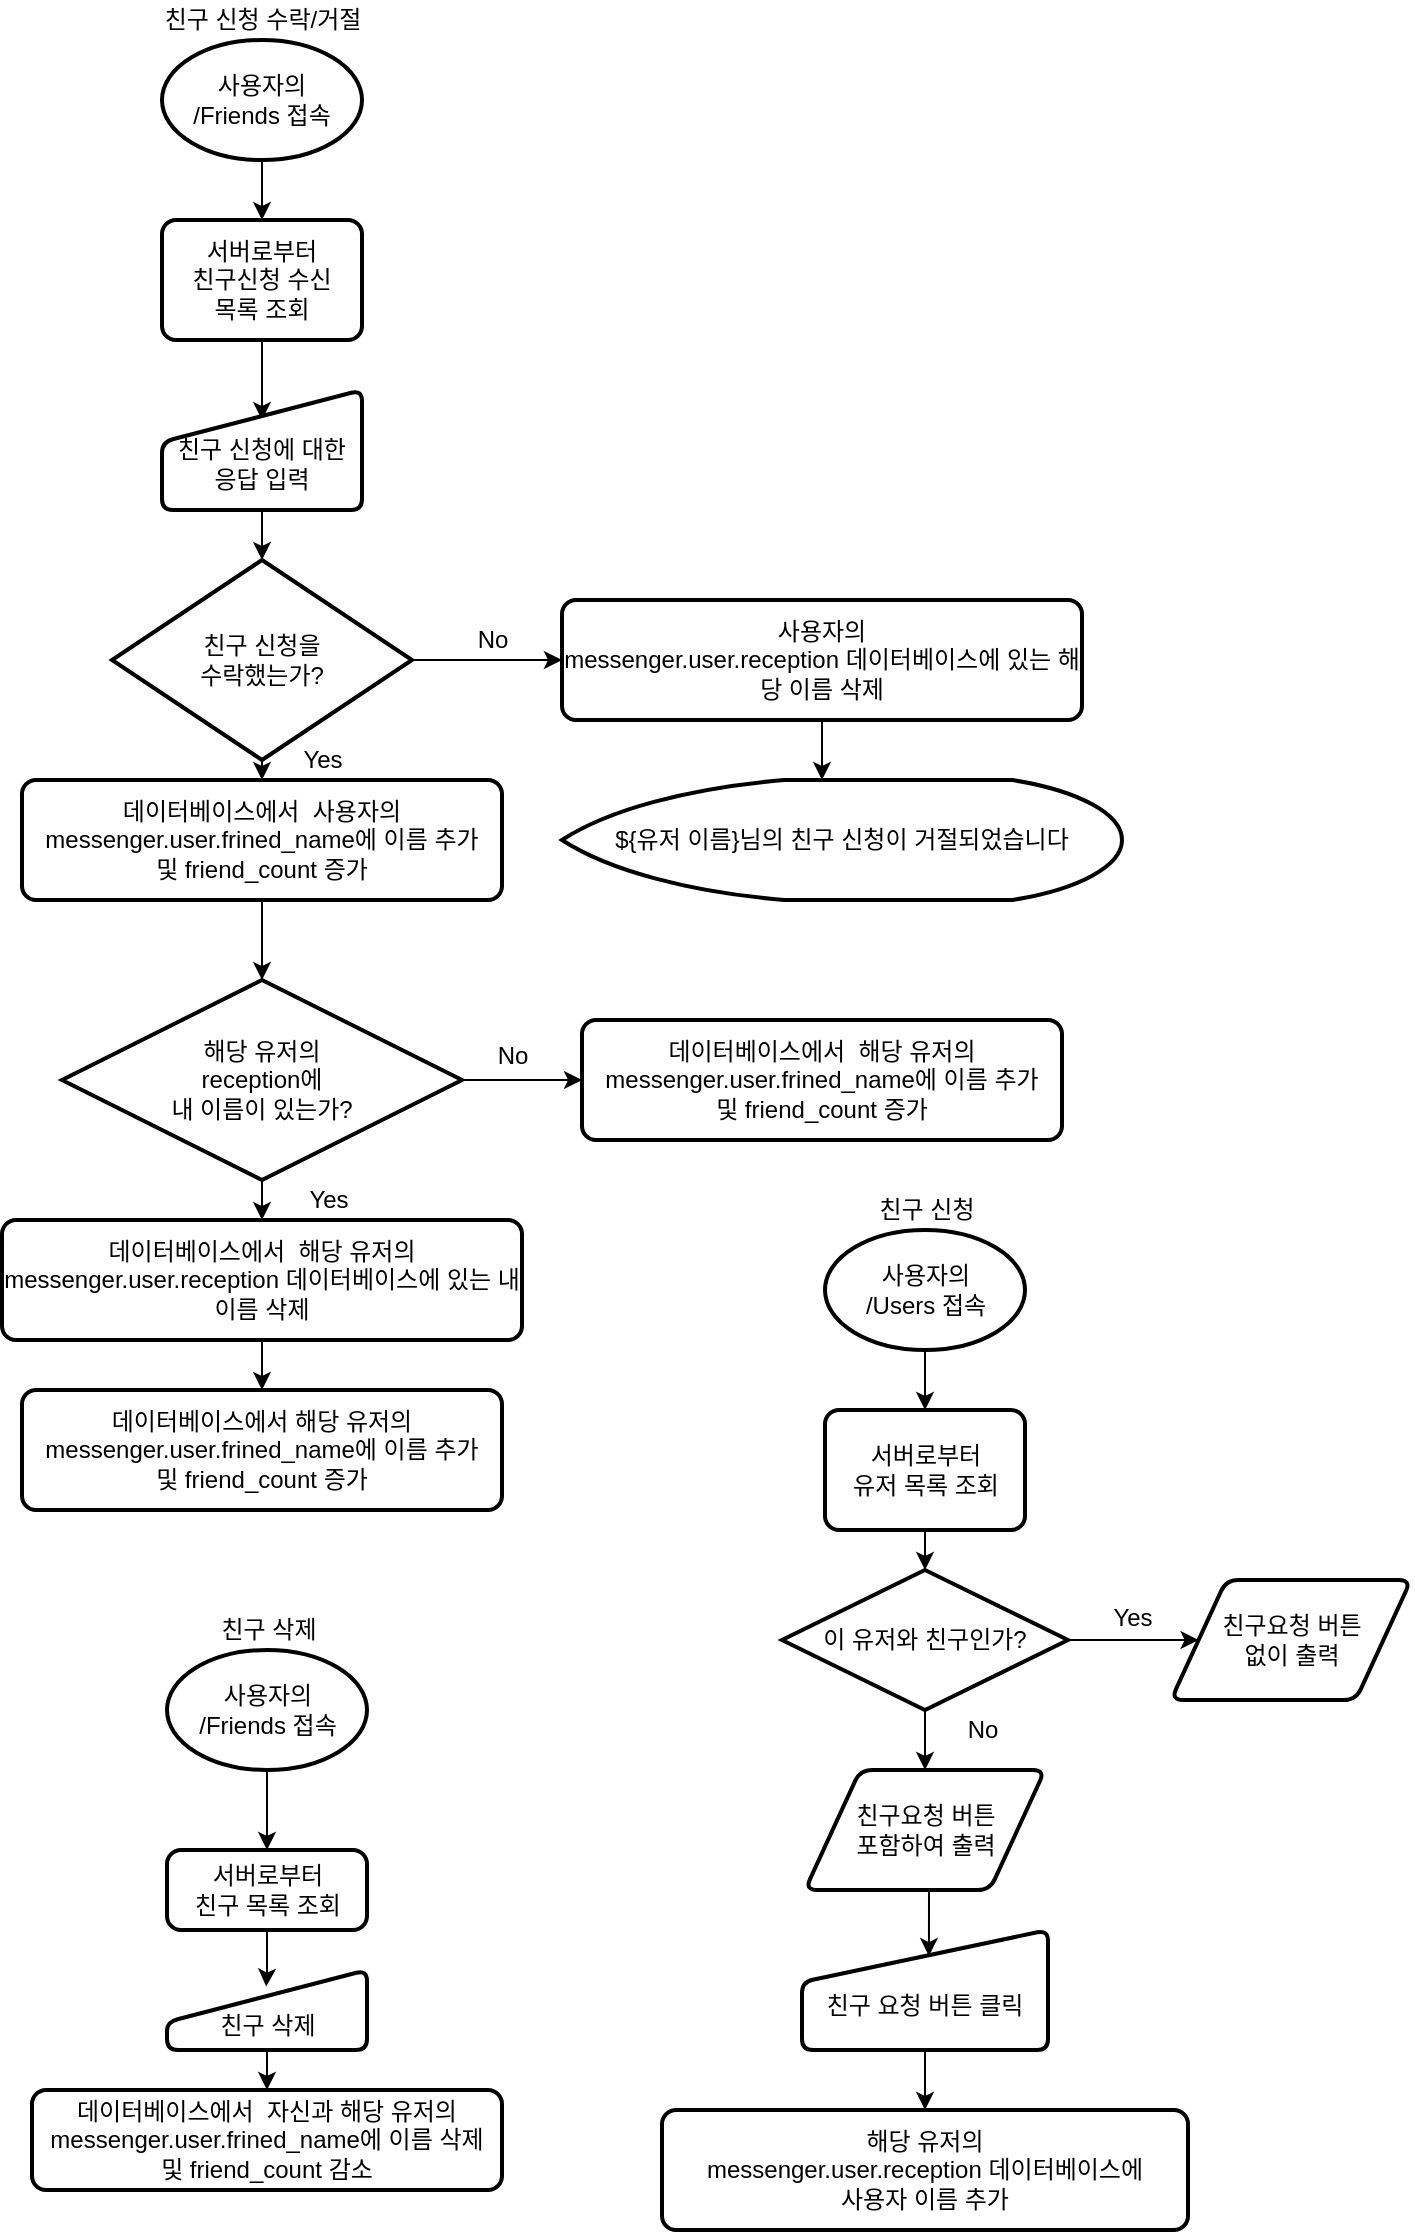 <mxfile version="12.7.9" type="github">
  <diagram id="DNoplas7Q6dajs_aRPpO" name="Page-1">
    <mxGraphModel dx="2257" dy="1192" grid="1" gridSize="10" guides="1" tooltips="1" connect="1" arrows="1" fold="1" page="1" pageScale="1" pageWidth="827" pageHeight="1169" math="0" shadow="0">
      <root>
        <mxCell id="0" />
        <mxCell id="1" parent="0" />
        <mxCell id="qqBocKkBclo5KzFJRU4A-19" style="edgeStyle=orthogonalEdgeStyle;rounded=0;orthogonalLoop=1;jettySize=auto;html=1;exitX=0.5;exitY=1;exitDx=0;exitDy=0;exitPerimeter=0;" edge="1" parent="1" source="qqBocKkBclo5KzFJRU4A-5" target="qqBocKkBclo5KzFJRU4A-6">
          <mxGeometry relative="1" as="geometry" />
        </mxCell>
        <mxCell id="qqBocKkBclo5KzFJRU4A-5" value="사용자의&lt;br&gt;/Users 접속" style="strokeWidth=2;html=1;shape=mxgraph.flowchart.start_1;whiteSpace=wrap;" vertex="1" parent="1">
          <mxGeometry x="-398.5" y="630" width="100" height="60" as="geometry" />
        </mxCell>
        <mxCell id="qqBocKkBclo5KzFJRU4A-20" style="edgeStyle=orthogonalEdgeStyle;rounded=0;orthogonalLoop=1;jettySize=auto;html=1;exitX=0.5;exitY=1;exitDx=0;exitDy=0;" edge="1" parent="1" source="qqBocKkBclo5KzFJRU4A-6" target="qqBocKkBclo5KzFJRU4A-10">
          <mxGeometry relative="1" as="geometry" />
        </mxCell>
        <mxCell id="qqBocKkBclo5KzFJRU4A-6" value="서버로부터&lt;br&gt;유저 목록 조회" style="rounded=1;whiteSpace=wrap;html=1;absoluteArcSize=1;arcSize=14;strokeWidth=2;" vertex="1" parent="1">
          <mxGeometry x="-398.5" y="720" width="100" height="60" as="geometry" />
        </mxCell>
        <mxCell id="qqBocKkBclo5KzFJRU4A-8" value="친구요청 버튼&lt;br&gt;없이 출력" style="shape=parallelogram;html=1;strokeWidth=2;perimeter=parallelogramPerimeter;whiteSpace=wrap;rounded=1;arcSize=12;size=0.23;" vertex="1" parent="1">
          <mxGeometry x="-225.5" y="805" width="120" height="60" as="geometry" />
        </mxCell>
        <mxCell id="qqBocKkBclo5KzFJRU4A-12" style="edgeStyle=orthogonalEdgeStyle;rounded=0;orthogonalLoop=1;jettySize=auto;html=1;entryX=0;entryY=0.5;entryDx=0;entryDy=0;" edge="1" parent="1" source="qqBocKkBclo5KzFJRU4A-10" target="qqBocKkBclo5KzFJRU4A-8">
          <mxGeometry relative="1" as="geometry" />
        </mxCell>
        <mxCell id="qqBocKkBclo5KzFJRU4A-13" style="edgeStyle=orthogonalEdgeStyle;rounded=0;orthogonalLoop=1;jettySize=auto;html=1;exitX=0.5;exitY=1;exitDx=0;exitDy=0;exitPerimeter=0;entryX=0.5;entryY=0;entryDx=0;entryDy=0;" edge="1" parent="1" source="qqBocKkBclo5KzFJRU4A-10" target="qqBocKkBclo5KzFJRU4A-11">
          <mxGeometry relative="1" as="geometry" />
        </mxCell>
        <mxCell id="qqBocKkBclo5KzFJRU4A-10" value="이 유저와 친구인가?" style="strokeWidth=2;html=1;shape=mxgraph.flowchart.decision;whiteSpace=wrap;" vertex="1" parent="1">
          <mxGeometry x="-420" y="800" width="143" height="70" as="geometry" />
        </mxCell>
        <mxCell id="qqBocKkBclo5KzFJRU4A-21" style="edgeStyle=orthogonalEdgeStyle;rounded=0;orthogonalLoop=1;jettySize=auto;html=1;exitX=0.5;exitY=1;exitDx=0;exitDy=0;entryX=0.516;entryY=0.217;entryDx=0;entryDy=0;entryPerimeter=0;" edge="1" parent="1" source="qqBocKkBclo5KzFJRU4A-11" target="qqBocKkBclo5KzFJRU4A-17">
          <mxGeometry relative="1" as="geometry" />
        </mxCell>
        <mxCell id="qqBocKkBclo5KzFJRU4A-11" value="친구요청 버튼&lt;br&gt;포함하여 출력" style="shape=parallelogram;html=1;strokeWidth=2;perimeter=parallelogramPerimeter;whiteSpace=wrap;rounded=1;arcSize=12;size=0.23;" vertex="1" parent="1">
          <mxGeometry x="-408.5" y="900" width="120" height="60" as="geometry" />
        </mxCell>
        <mxCell id="qqBocKkBclo5KzFJRU4A-14" value="Yes" style="text;html=1;align=center;verticalAlign=middle;resizable=0;points=[];autosize=1;" vertex="1" parent="1">
          <mxGeometry x="-265.5" y="814" width="40" height="20" as="geometry" />
        </mxCell>
        <mxCell id="qqBocKkBclo5KzFJRU4A-15" value="No" style="text;html=1;align=center;verticalAlign=middle;resizable=0;points=[];autosize=1;" vertex="1" parent="1">
          <mxGeometry x="-335.5" y="870" width="30" height="20" as="geometry" />
        </mxCell>
        <mxCell id="qqBocKkBclo5KzFJRU4A-16" value="친구 신청" style="text;html=1;align=center;verticalAlign=middle;resizable=0;points=[];autosize=1;" vertex="1" parent="1">
          <mxGeometry x="-383.5" y="610" width="70" height="20" as="geometry" />
        </mxCell>
        <mxCell id="qqBocKkBclo5KzFJRU4A-22" style="edgeStyle=orthogonalEdgeStyle;rounded=0;orthogonalLoop=1;jettySize=auto;html=1;exitX=0.5;exitY=1;exitDx=0;exitDy=0;" edge="1" parent="1" source="qqBocKkBclo5KzFJRU4A-17" target="qqBocKkBclo5KzFJRU4A-18">
          <mxGeometry relative="1" as="geometry" />
        </mxCell>
        <mxCell id="qqBocKkBclo5KzFJRU4A-17" value="&lt;br&gt;친구 요청 버튼 클릭" style="html=1;strokeWidth=2;shape=manualInput;whiteSpace=wrap;rounded=1;size=26;arcSize=11;" vertex="1" parent="1">
          <mxGeometry x="-410" y="980" width="123" height="60" as="geometry" />
        </mxCell>
        <mxCell id="qqBocKkBclo5KzFJRU4A-18" value="해당 유저의&lt;br&gt;messenger.user.reception 데이터베이스에&lt;br&gt;사용자 이름 추가" style="rounded=1;whiteSpace=wrap;html=1;absoluteArcSize=1;arcSize=14;strokeWidth=2;" vertex="1" parent="1">
          <mxGeometry x="-480" y="1070" width="263" height="60" as="geometry" />
        </mxCell>
        <mxCell id="qqBocKkBclo5KzFJRU4A-39" style="edgeStyle=orthogonalEdgeStyle;rounded=0;orthogonalLoop=1;jettySize=auto;html=1;" edge="1" parent="1" source="qqBocKkBclo5KzFJRU4A-23" target="qqBocKkBclo5KzFJRU4A-25">
          <mxGeometry relative="1" as="geometry" />
        </mxCell>
        <mxCell id="qqBocKkBclo5KzFJRU4A-23" value="사용자의&lt;br&gt;/Friends 접속" style="strokeWidth=2;html=1;shape=mxgraph.flowchart.start_1;whiteSpace=wrap;" vertex="1" parent="1">
          <mxGeometry x="-730" y="35" width="100" height="60" as="geometry" />
        </mxCell>
        <mxCell id="qqBocKkBclo5KzFJRU4A-24" value="친구 신청 수락/거절" style="text;html=1;align=center;verticalAlign=middle;resizable=0;points=[];autosize=1;" vertex="1" parent="1">
          <mxGeometry x="-740" y="15" width="120" height="20" as="geometry" />
        </mxCell>
        <mxCell id="qqBocKkBclo5KzFJRU4A-40" style="edgeStyle=orthogonalEdgeStyle;rounded=0;orthogonalLoop=1;jettySize=auto;html=1;entryX=0.5;entryY=0.25;entryDx=0;entryDy=0;entryPerimeter=0;" edge="1" parent="1" source="qqBocKkBclo5KzFJRU4A-25" target="qqBocKkBclo5KzFJRU4A-26">
          <mxGeometry relative="1" as="geometry" />
        </mxCell>
        <mxCell id="qqBocKkBclo5KzFJRU4A-25" value="서버로부터&lt;br&gt;친구신청 수신&lt;br&gt;목록 조회" style="rounded=1;whiteSpace=wrap;html=1;absoluteArcSize=1;arcSize=14;strokeWidth=2;" vertex="1" parent="1">
          <mxGeometry x="-730" y="125" width="100" height="60" as="geometry" />
        </mxCell>
        <mxCell id="qqBocKkBclo5KzFJRU4A-41" style="edgeStyle=orthogonalEdgeStyle;rounded=0;orthogonalLoop=1;jettySize=auto;html=1;" edge="1" parent="1" source="qqBocKkBclo5KzFJRU4A-26" target="qqBocKkBclo5KzFJRU4A-27">
          <mxGeometry relative="1" as="geometry" />
        </mxCell>
        <mxCell id="qqBocKkBclo5KzFJRU4A-26" value="&lt;br&gt;친구 신청에 대한&lt;br&gt;응답 입력" style="html=1;strokeWidth=2;shape=manualInput;whiteSpace=wrap;rounded=1;size=26;arcSize=11;" vertex="1" parent="1">
          <mxGeometry x="-730" y="210" width="100" height="60" as="geometry" />
        </mxCell>
        <mxCell id="qqBocKkBclo5KzFJRU4A-30" style="edgeStyle=orthogonalEdgeStyle;rounded=0;orthogonalLoop=1;jettySize=auto;html=1;" edge="1" parent="1" source="qqBocKkBclo5KzFJRU4A-27" target="qqBocKkBclo5KzFJRU4A-28">
          <mxGeometry relative="1" as="geometry" />
        </mxCell>
        <mxCell id="qqBocKkBclo5KzFJRU4A-42" style="edgeStyle=orthogonalEdgeStyle;rounded=0;orthogonalLoop=1;jettySize=auto;html=1;" edge="1" parent="1" source="qqBocKkBclo5KzFJRU4A-27" target="qqBocKkBclo5KzFJRU4A-34">
          <mxGeometry relative="1" as="geometry" />
        </mxCell>
        <mxCell id="qqBocKkBclo5KzFJRU4A-27" value="친구 신청을&lt;br&gt;수락했는가?" style="strokeWidth=2;html=1;shape=mxgraph.flowchart.decision;whiteSpace=wrap;" vertex="1" parent="1">
          <mxGeometry x="-755" y="295" width="150" height="100" as="geometry" />
        </mxCell>
        <mxCell id="qqBocKkBclo5KzFJRU4A-31" style="edgeStyle=orthogonalEdgeStyle;rounded=0;orthogonalLoop=1;jettySize=auto;html=1;" edge="1" parent="1" source="qqBocKkBclo5KzFJRU4A-28">
          <mxGeometry relative="1" as="geometry">
            <mxPoint x="-400" y="405" as="targetPoint" />
          </mxGeometry>
        </mxCell>
        <mxCell id="qqBocKkBclo5KzFJRU4A-28" value="사용자의&lt;br&gt;messenger.user.reception 데이터베이스에 있는 해당 이름 삭제" style="rounded=1;whiteSpace=wrap;html=1;absoluteArcSize=1;arcSize=14;strokeWidth=2;" vertex="1" parent="1">
          <mxGeometry x="-530" y="315" width="260" height="60" as="geometry" />
        </mxCell>
        <mxCell id="qqBocKkBclo5KzFJRU4A-29" value="${유저 이름}님의 친구 신청이 거절되었습니다" style="strokeWidth=2;html=1;shape=mxgraph.flowchart.display;whiteSpace=wrap;" vertex="1" parent="1">
          <mxGeometry x="-530" y="405" width="280" height="60" as="geometry" />
        </mxCell>
        <mxCell id="qqBocKkBclo5KzFJRU4A-33" value="No" style="text;html=1;align=center;verticalAlign=middle;resizable=0;points=[];autosize=1;" vertex="1" parent="1">
          <mxGeometry x="-580" y="325" width="30" height="20" as="geometry" />
        </mxCell>
        <mxCell id="qqBocKkBclo5KzFJRU4A-43" style="edgeStyle=orthogonalEdgeStyle;rounded=0;orthogonalLoop=1;jettySize=auto;html=1;" edge="1" parent="1" source="qqBocKkBclo5KzFJRU4A-34" target="qqBocKkBclo5KzFJRU4A-35">
          <mxGeometry relative="1" as="geometry" />
        </mxCell>
        <mxCell id="qqBocKkBclo5KzFJRU4A-34" value="데이터베이스에서&amp;nbsp; 사용자의&lt;br&gt;messenger.user.frined_name에 이름 추가&lt;br&gt;및 friend_count 증가" style="rounded=1;whiteSpace=wrap;html=1;absoluteArcSize=1;arcSize=14;strokeWidth=2;" vertex="1" parent="1">
          <mxGeometry x="-800" y="405" width="240" height="60" as="geometry" />
        </mxCell>
        <mxCell id="qqBocKkBclo5KzFJRU4A-44" style="edgeStyle=orthogonalEdgeStyle;rounded=0;orthogonalLoop=1;jettySize=auto;html=1;entryX=0.5;entryY=0;entryDx=0;entryDy=0;" edge="1" parent="1" source="qqBocKkBclo5KzFJRU4A-35" target="qqBocKkBclo5KzFJRU4A-37">
          <mxGeometry relative="1" as="geometry" />
        </mxCell>
        <mxCell id="qqBocKkBclo5KzFJRU4A-46" style="edgeStyle=orthogonalEdgeStyle;rounded=0;orthogonalLoop=1;jettySize=auto;html=1;entryX=0;entryY=0.5;entryDx=0;entryDy=0;" edge="1" parent="1" source="qqBocKkBclo5KzFJRU4A-35" target="qqBocKkBclo5KzFJRU4A-36">
          <mxGeometry relative="1" as="geometry" />
        </mxCell>
        <mxCell id="qqBocKkBclo5KzFJRU4A-35" value="해당 유저의&lt;br&gt;reception에&lt;br&gt;내 이름이 있는가?" style="strokeWidth=2;html=1;shape=mxgraph.flowchart.decision;whiteSpace=wrap;" vertex="1" parent="1">
          <mxGeometry x="-780" y="505" width="200" height="100" as="geometry" />
        </mxCell>
        <mxCell id="qqBocKkBclo5KzFJRU4A-36" value="데이터베이스에서&amp;nbsp; 해당 유저의&lt;br&gt;messenger.user.frined_name에 이름 추가&lt;br&gt;및 friend_count 증가" style="rounded=1;whiteSpace=wrap;html=1;absoluteArcSize=1;arcSize=14;strokeWidth=2;" vertex="1" parent="1">
          <mxGeometry x="-520" y="525" width="240" height="60" as="geometry" />
        </mxCell>
        <mxCell id="qqBocKkBclo5KzFJRU4A-45" style="edgeStyle=orthogonalEdgeStyle;rounded=0;orthogonalLoop=1;jettySize=auto;html=1;" edge="1" parent="1" source="qqBocKkBclo5KzFJRU4A-37" target="qqBocKkBclo5KzFJRU4A-38">
          <mxGeometry relative="1" as="geometry" />
        </mxCell>
        <mxCell id="qqBocKkBclo5KzFJRU4A-37" value="데이터베이스에서&amp;nbsp; 해당 유저의&lt;br&gt;messenger.user.reception 데이터베이스에 있는 내 이름 삭제" style="rounded=1;whiteSpace=wrap;html=1;absoluteArcSize=1;arcSize=14;strokeWidth=2;" vertex="1" parent="1">
          <mxGeometry x="-810" y="625" width="260" height="60" as="geometry" />
        </mxCell>
        <mxCell id="qqBocKkBclo5KzFJRU4A-38" value="데이터베이스에서 해당 유저의&lt;br&gt;messenger.user.frined_name에 이름 추가&lt;br&gt;및 friend_count 증가" style="rounded=1;whiteSpace=wrap;html=1;absoluteArcSize=1;arcSize=14;strokeWidth=2;" vertex="1" parent="1">
          <mxGeometry x="-800" y="710" width="240" height="60" as="geometry" />
        </mxCell>
        <mxCell id="qqBocKkBclo5KzFJRU4A-47" value="Yes" style="text;html=1;align=center;verticalAlign=middle;resizable=0;points=[];autosize=1;" vertex="1" parent="1">
          <mxGeometry x="-670" y="385" width="40" height="20" as="geometry" />
        </mxCell>
        <mxCell id="qqBocKkBclo5KzFJRU4A-48" value="No" style="text;html=1;align=center;verticalAlign=middle;resizable=0;points=[];autosize=1;" vertex="1" parent="1">
          <mxGeometry x="-570" y="533" width="30" height="20" as="geometry" />
        </mxCell>
        <mxCell id="qqBocKkBclo5KzFJRU4A-52" value="Yes" style="text;html=1;align=center;verticalAlign=middle;resizable=0;points=[];autosize=1;" vertex="1" parent="1">
          <mxGeometry x="-667.5" y="605" width="40" height="20" as="geometry" />
        </mxCell>
        <mxCell id="qqBocKkBclo5KzFJRU4A-56" style="edgeStyle=orthogonalEdgeStyle;rounded=0;orthogonalLoop=1;jettySize=auto;html=1;entryX=0.5;entryY=0;entryDx=0;entryDy=0;" edge="1" parent="1" source="qqBocKkBclo5KzFJRU4A-53" target="qqBocKkBclo5KzFJRU4A-54">
          <mxGeometry relative="1" as="geometry" />
        </mxCell>
        <mxCell id="qqBocKkBclo5KzFJRU4A-53" value="사용자의&lt;br&gt;/Friends 접속" style="strokeWidth=2;html=1;shape=mxgraph.flowchart.start_1;whiteSpace=wrap;" vertex="1" parent="1">
          <mxGeometry x="-727.5" y="840" width="100" height="60" as="geometry" />
        </mxCell>
        <mxCell id="qqBocKkBclo5KzFJRU4A-62" style="edgeStyle=orthogonalEdgeStyle;rounded=0;orthogonalLoop=1;jettySize=auto;html=1;entryX=0.496;entryY=0.207;entryDx=0;entryDy=0;entryPerimeter=0;" edge="1" parent="1" source="qqBocKkBclo5KzFJRU4A-54" target="qqBocKkBclo5KzFJRU4A-57">
          <mxGeometry relative="1" as="geometry" />
        </mxCell>
        <mxCell id="qqBocKkBclo5KzFJRU4A-54" value="서버로부터&lt;br&gt;친구 목록 조회" style="rounded=1;whiteSpace=wrap;html=1;absoluteArcSize=1;arcSize=14;strokeWidth=2;" vertex="1" parent="1">
          <mxGeometry x="-727.5" y="940" width="100" height="40" as="geometry" />
        </mxCell>
        <mxCell id="qqBocKkBclo5KzFJRU4A-63" style="edgeStyle=orthogonalEdgeStyle;rounded=0;orthogonalLoop=1;jettySize=auto;html=1;" edge="1" parent="1" source="qqBocKkBclo5KzFJRU4A-57" target="qqBocKkBclo5KzFJRU4A-59">
          <mxGeometry relative="1" as="geometry" />
        </mxCell>
        <mxCell id="qqBocKkBclo5KzFJRU4A-57" value="&lt;br&gt;친구 삭제" style="html=1;strokeWidth=2;shape=manualInput;whiteSpace=wrap;rounded=1;size=26;arcSize=11;" vertex="1" parent="1">
          <mxGeometry x="-727.5" y="1000" width="100" height="40" as="geometry" />
        </mxCell>
        <mxCell id="qqBocKkBclo5KzFJRU4A-58" value="친구 삭제" style="text;html=1;align=center;verticalAlign=middle;resizable=0;points=[];autosize=1;" vertex="1" parent="1">
          <mxGeometry x="-712.5" y="820" width="70" height="20" as="geometry" />
        </mxCell>
        <mxCell id="qqBocKkBclo5KzFJRU4A-59" value="&lt;span style=&quot;white-space: normal&quot;&gt;데이터베이스에서&amp;nbsp; 자신과 해당 유저의&lt;br&gt;&lt;/span&gt;messenger.user.frined_name에 이름 삭제&lt;br&gt;및 friend_count 감소&lt;span style=&quot;white-space: normal&quot;&gt;&lt;br&gt;&lt;/span&gt;" style="rounded=1;whiteSpace=wrap;html=1;absoluteArcSize=1;arcSize=14;strokeWidth=2;" vertex="1" parent="1">
          <mxGeometry x="-795" y="1060" width="235" height="50" as="geometry" />
        </mxCell>
      </root>
    </mxGraphModel>
  </diagram>
</mxfile>
